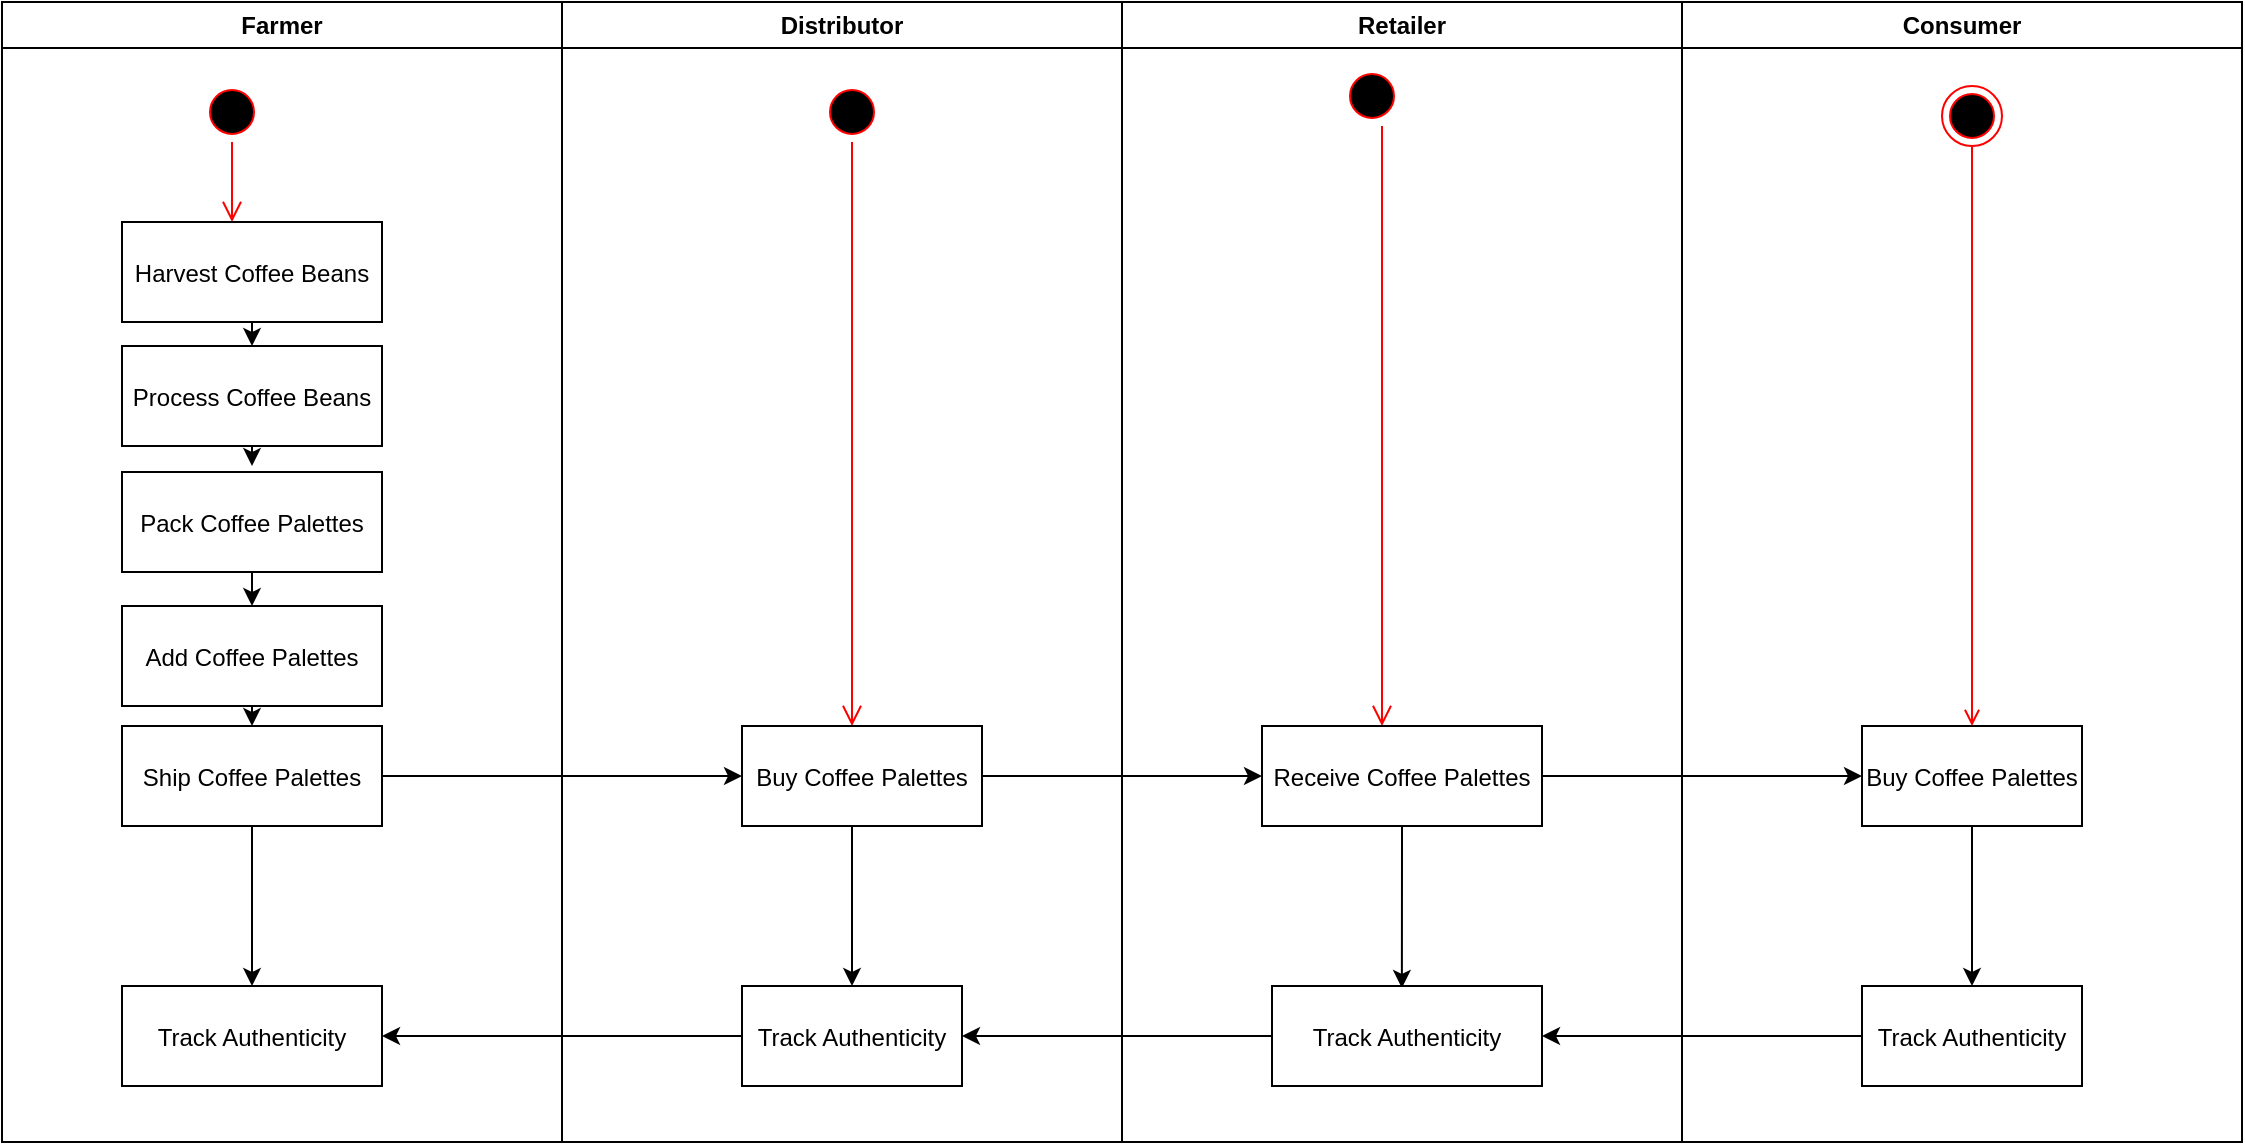 <mxfile version="14.6.13" type="device"><diagram name="Page-1" id="e7e014a7-5840-1c2e-5031-d8a46d1fe8dd"><mxGraphModel dx="1422" dy="822" grid="1" gridSize="10" guides="1" tooltips="1" connect="1" arrows="1" fold="1" page="1" pageScale="1" pageWidth="1169" pageHeight="826" background="#ffffff" math="0" shadow="0"><root><mxCell id="0"/><mxCell id="1" parent="0"/><mxCell id="2" value="Farmer" style="swimlane;whiteSpace=wrap" parent="1" vertex="1"><mxGeometry x="20" y="128" width="280" height="570" as="geometry"/></mxCell><mxCell id="5" value="" style="ellipse;shape=startState;fillColor=#000000;strokeColor=#ff0000;" parent="2" vertex="1"><mxGeometry x="100" y="40" width="30" height="30" as="geometry"/></mxCell><mxCell id="6" value="" style="edgeStyle=elbowEdgeStyle;elbow=horizontal;verticalAlign=bottom;endArrow=open;endSize=8;strokeColor=#FF0000;endFill=1;rounded=0" parent="2" source="5" target="7" edge="1"><mxGeometry x="100" y="40" as="geometry"><mxPoint x="115" y="110" as="targetPoint"/></mxGeometry></mxCell><mxCell id="E16EOJ8sqqWmiOpMEU5_-68" style="edgeStyle=orthogonalEdgeStyle;rounded=0;orthogonalLoop=1;jettySize=auto;html=1;exitX=0.5;exitY=1;exitDx=0;exitDy=0;entryX=0.5;entryY=0;entryDx=0;entryDy=0;" parent="2" source="7" target="8" edge="1"><mxGeometry relative="1" as="geometry"/></mxCell><mxCell id="7" value="Harvest Coffee Beans" style="" parent="2" vertex="1"><mxGeometry x="60" y="110" width="130" height="50" as="geometry"/></mxCell><mxCell id="8" value="Process Coffee Beans" style="" parent="2" vertex="1"><mxGeometry x="60" y="172" width="130" height="50" as="geometry"/></mxCell><mxCell id="E16EOJ8sqqWmiOpMEU5_-70" style="edgeStyle=orthogonalEdgeStyle;rounded=0;orthogonalLoop=1;jettySize=auto;html=1;exitX=0.5;exitY=1;exitDx=0;exitDy=0;entryX=0.5;entryY=0;entryDx=0;entryDy=0;" parent="2" source="10" target="E16EOJ8sqqWmiOpMEU5_-47" edge="1"><mxGeometry relative="1" as="geometry"/></mxCell><mxCell id="10" value="Pack Coffee Palettes" style="" parent="2" vertex="1"><mxGeometry x="60" y="235" width="130" height="50" as="geometry"/></mxCell><mxCell id="E16EOJ8sqqWmiOpMEU5_-71" style="edgeStyle=orthogonalEdgeStyle;rounded=0;orthogonalLoop=1;jettySize=auto;html=1;exitX=0.5;exitY=1;exitDx=0;exitDy=0;entryX=0.5;entryY=0;entryDx=0;entryDy=0;" parent="2" source="E16EOJ8sqqWmiOpMEU5_-47" target="E16EOJ8sqqWmiOpMEU5_-48" edge="1"><mxGeometry relative="1" as="geometry"/></mxCell><mxCell id="E16EOJ8sqqWmiOpMEU5_-47" value="Add Coffee Palettes" style="" parent="2" vertex="1"><mxGeometry x="60" y="302" width="130" height="50" as="geometry"/></mxCell><mxCell id="E16EOJ8sqqWmiOpMEU5_-72" style="edgeStyle=orthogonalEdgeStyle;rounded=0;orthogonalLoop=1;jettySize=auto;html=1;exitX=0.5;exitY=1;exitDx=0;exitDy=0;entryX=0.5;entryY=0;entryDx=0;entryDy=0;" parent="2" source="E16EOJ8sqqWmiOpMEU5_-48" target="E16EOJ8sqqWmiOpMEU5_-50" edge="1"><mxGeometry relative="1" as="geometry"/></mxCell><mxCell id="E16EOJ8sqqWmiOpMEU5_-48" value="Ship Coffee Palettes" style="" parent="2" vertex="1"><mxGeometry x="60" y="362" width="130" height="50" as="geometry"/></mxCell><mxCell id="E16EOJ8sqqWmiOpMEU5_-50" value="Track Authenticity" style="" parent="2" vertex="1"><mxGeometry x="60" y="492" width="130" height="50" as="geometry"/></mxCell><mxCell id="3" value="Distributor" style="swimlane;whiteSpace=wrap" parent="1" vertex="1"><mxGeometry x="300" y="128" width="280" height="570" as="geometry"/></mxCell><mxCell id="13" value="" style="ellipse;shape=startState;fillColor=#000000;strokeColor=#ff0000;" parent="3" vertex="1"><mxGeometry x="130" y="40" width="30" height="30" as="geometry"/></mxCell><mxCell id="14" value="" style="edgeStyle=elbowEdgeStyle;elbow=horizontal;verticalAlign=bottom;endArrow=open;endSize=8;strokeColor=#FF0000;endFill=1;rounded=0" parent="3" source="13" target="15" edge="1"><mxGeometry x="40" y="20" as="geometry"><mxPoint x="55" y="90" as="targetPoint"/></mxGeometry></mxCell><mxCell id="E16EOJ8sqqWmiOpMEU5_-80" style="edgeStyle=orthogonalEdgeStyle;rounded=0;orthogonalLoop=1;jettySize=auto;html=1;exitX=0.5;exitY=1;exitDx=0;exitDy=0;entryX=0.5;entryY=0;entryDx=0;entryDy=0;" parent="3" source="15" target="16" edge="1"><mxGeometry relative="1" as="geometry"><Array as="points"><mxPoint x="145" y="412"/></Array></mxGeometry></mxCell><mxCell id="15" value="Buy Coffee Palettes" style="" parent="3" vertex="1"><mxGeometry x="90" y="362" width="120" height="50" as="geometry"/></mxCell><mxCell id="16" value="Track Authenticity" style="" parent="3" vertex="1"><mxGeometry x="90" y="492" width="110" height="50" as="geometry"/></mxCell><mxCell id="4" value="Retailer" style="swimlane;whiteSpace=wrap" parent="1" vertex="1"><mxGeometry x="580" y="128" width="280" height="570" as="geometry"/></mxCell><mxCell id="E16EOJ8sqqWmiOpMEU5_-56" value="" style="edgeStyle=elbowEdgeStyle;elbow=horizontal;verticalAlign=bottom;endArrow=open;endSize=8;strokeColor=#FF0000;endFill=1;rounded=0" parent="4" target="E16EOJ8sqqWmiOpMEU5_-57" edge="1"><mxGeometry x="-310" y="-116" as="geometry"><mxPoint x="-295" y="-46" as="targetPoint"/><mxPoint x="130" y="62" as="sourcePoint"/></mxGeometry></mxCell><mxCell id="6XB4LsQD55VwQhGvTgte-16" style="edgeStyle=orthogonalEdgeStyle;rounded=0;orthogonalLoop=1;jettySize=auto;html=1;exitX=0.5;exitY=1;exitDx=0;exitDy=0;entryX=0.481;entryY=0.2;entryDx=0;entryDy=0;entryPerimeter=0;" edge="1" parent="4"><mxGeometry relative="1" as="geometry"><mxPoint x="140" y="403" as="sourcePoint"/><mxPoint x="139.935" y="493" as="targetPoint"/><Array as="points"><mxPoint x="140" y="422"/><mxPoint x="140" y="422"/></Array></mxGeometry></mxCell><mxCell id="E16EOJ8sqqWmiOpMEU5_-57" value="Receive Coffee Palettes" style="" parent="4" vertex="1"><mxGeometry x="70" y="362" width="140" height="50" as="geometry"/></mxCell><mxCell id="E16EOJ8sqqWmiOpMEU5_-58" value="Track Authenticity" style="" parent="4" vertex="1"><mxGeometry x="75" y="492" width="135" height="50" as="geometry"/></mxCell><mxCell id="E16EOJ8sqqWmiOpMEU5_-60" value="" style="ellipse;shape=startState;fillColor=#000000;strokeColor=#ff0000;" parent="4" vertex="1"><mxGeometry x="110" y="32" width="30" height="30" as="geometry"/></mxCell><mxCell id="E16EOJ8sqqWmiOpMEU5_-41" value="Consumer" style="swimlane;whiteSpace=wrap" parent="1" vertex="1"><mxGeometry x="860" y="128" width="280" height="570" as="geometry"/></mxCell><mxCell id="E16EOJ8sqqWmiOpMEU5_-64" style="edgeStyle=orthogonalEdgeStyle;rounded=0;orthogonalLoop=1;jettySize=auto;html=1;entryX=0.5;entryY=0;entryDx=0;entryDy=0;" parent="E16EOJ8sqqWmiOpMEU5_-41" source="E16EOJ8sqqWmiOpMEU5_-42" target="E16EOJ8sqqWmiOpMEU5_-63" edge="1"><mxGeometry relative="1" as="geometry"/></mxCell><mxCell id="E16EOJ8sqqWmiOpMEU5_-42" value="Buy Coffee Palettes" style="" parent="E16EOJ8sqqWmiOpMEU5_-41" vertex="1"><mxGeometry x="90" y="362" width="110" height="50" as="geometry"/></mxCell><mxCell id="E16EOJ8sqqWmiOpMEU5_-45" value="" style="ellipse;shape=endState;fillColor=#000000;strokeColor=#ff0000" parent="E16EOJ8sqqWmiOpMEU5_-41" vertex="1"><mxGeometry x="130" y="42" width="30" height="30" as="geometry"/></mxCell><mxCell id="E16EOJ8sqqWmiOpMEU5_-46" value="" style="endArrow=open;strokeColor=#FF0000;endFill=1;rounded=0;exitX=0.5;exitY=1;exitDx=0;exitDy=0;entryX=0.5;entryY=0;entryDx=0;entryDy=0;" parent="E16EOJ8sqqWmiOpMEU5_-41" source="E16EOJ8sqqWmiOpMEU5_-45" target="E16EOJ8sqqWmiOpMEU5_-42" edge="1"><mxGeometry relative="1" as="geometry"><mxPoint x="210" y="292" as="targetPoint"/></mxGeometry></mxCell><mxCell id="E16EOJ8sqqWmiOpMEU5_-63" value="Track Authenticity" style="" parent="E16EOJ8sqqWmiOpMEU5_-41" vertex="1"><mxGeometry x="90" y="492" width="110" height="50" as="geometry"/></mxCell><mxCell id="E16EOJ8sqqWmiOpMEU5_-69" style="edgeStyle=orthogonalEdgeStyle;rounded=0;orthogonalLoop=1;jettySize=auto;html=1;exitX=0.5;exitY=1;exitDx=0;exitDy=0;" parent="1" source="8" edge="1"><mxGeometry relative="1" as="geometry"><mxPoint x="145" y="360" as="targetPoint"/></mxGeometry></mxCell><mxCell id="E16EOJ8sqqWmiOpMEU5_-73" style="edgeStyle=orthogonalEdgeStyle;rounded=0;orthogonalLoop=1;jettySize=auto;html=1;exitX=1;exitY=0.5;exitDx=0;exitDy=0;entryX=0;entryY=0.5;entryDx=0;entryDy=0;" parent="1" source="E16EOJ8sqqWmiOpMEU5_-48" target="15" edge="1"><mxGeometry relative="1" as="geometry"/></mxCell><mxCell id="E16EOJ8sqqWmiOpMEU5_-74" style="edgeStyle=orthogonalEdgeStyle;rounded=0;orthogonalLoop=1;jettySize=auto;html=1;exitX=0;exitY=0.5;exitDx=0;exitDy=0;entryX=1;entryY=0.5;entryDx=0;entryDy=0;" parent="1" source="E16EOJ8sqqWmiOpMEU5_-63" target="E16EOJ8sqqWmiOpMEU5_-58" edge="1"><mxGeometry relative="1" as="geometry"/></mxCell><mxCell id="E16EOJ8sqqWmiOpMEU5_-75" style="edgeStyle=orthogonalEdgeStyle;rounded=0;orthogonalLoop=1;jettySize=auto;html=1;exitX=0;exitY=0.5;exitDx=0;exitDy=0;entryX=1;entryY=0.5;entryDx=0;entryDy=0;" parent="1" source="E16EOJ8sqqWmiOpMEU5_-58" target="16" edge="1"><mxGeometry relative="1" as="geometry"/></mxCell><mxCell id="E16EOJ8sqqWmiOpMEU5_-76" style="edgeStyle=orthogonalEdgeStyle;rounded=0;orthogonalLoop=1;jettySize=auto;html=1;exitX=0;exitY=0.5;exitDx=0;exitDy=0;entryX=1;entryY=0.5;entryDx=0;entryDy=0;" parent="1" source="16" target="E16EOJ8sqqWmiOpMEU5_-50" edge="1"><mxGeometry relative="1" as="geometry"/></mxCell><mxCell id="E16EOJ8sqqWmiOpMEU5_-82" style="edgeStyle=orthogonalEdgeStyle;rounded=0;orthogonalLoop=1;jettySize=auto;html=1;exitX=1;exitY=0.5;exitDx=0;exitDy=0;entryX=0;entryY=0.5;entryDx=0;entryDy=0;" parent="1" source="15" target="E16EOJ8sqqWmiOpMEU5_-57" edge="1"><mxGeometry relative="1" as="geometry"/></mxCell><mxCell id="E16EOJ8sqqWmiOpMEU5_-83" style="edgeStyle=orthogonalEdgeStyle;rounded=0;orthogonalLoop=1;jettySize=auto;html=1;exitX=1;exitY=0.5;exitDx=0;exitDy=0;entryX=0;entryY=0.5;entryDx=0;entryDy=0;" parent="1" source="E16EOJ8sqqWmiOpMEU5_-57" target="E16EOJ8sqqWmiOpMEU5_-42" edge="1"><mxGeometry relative="1" as="geometry"/></mxCell></root></mxGraphModel></diagram></mxfile>